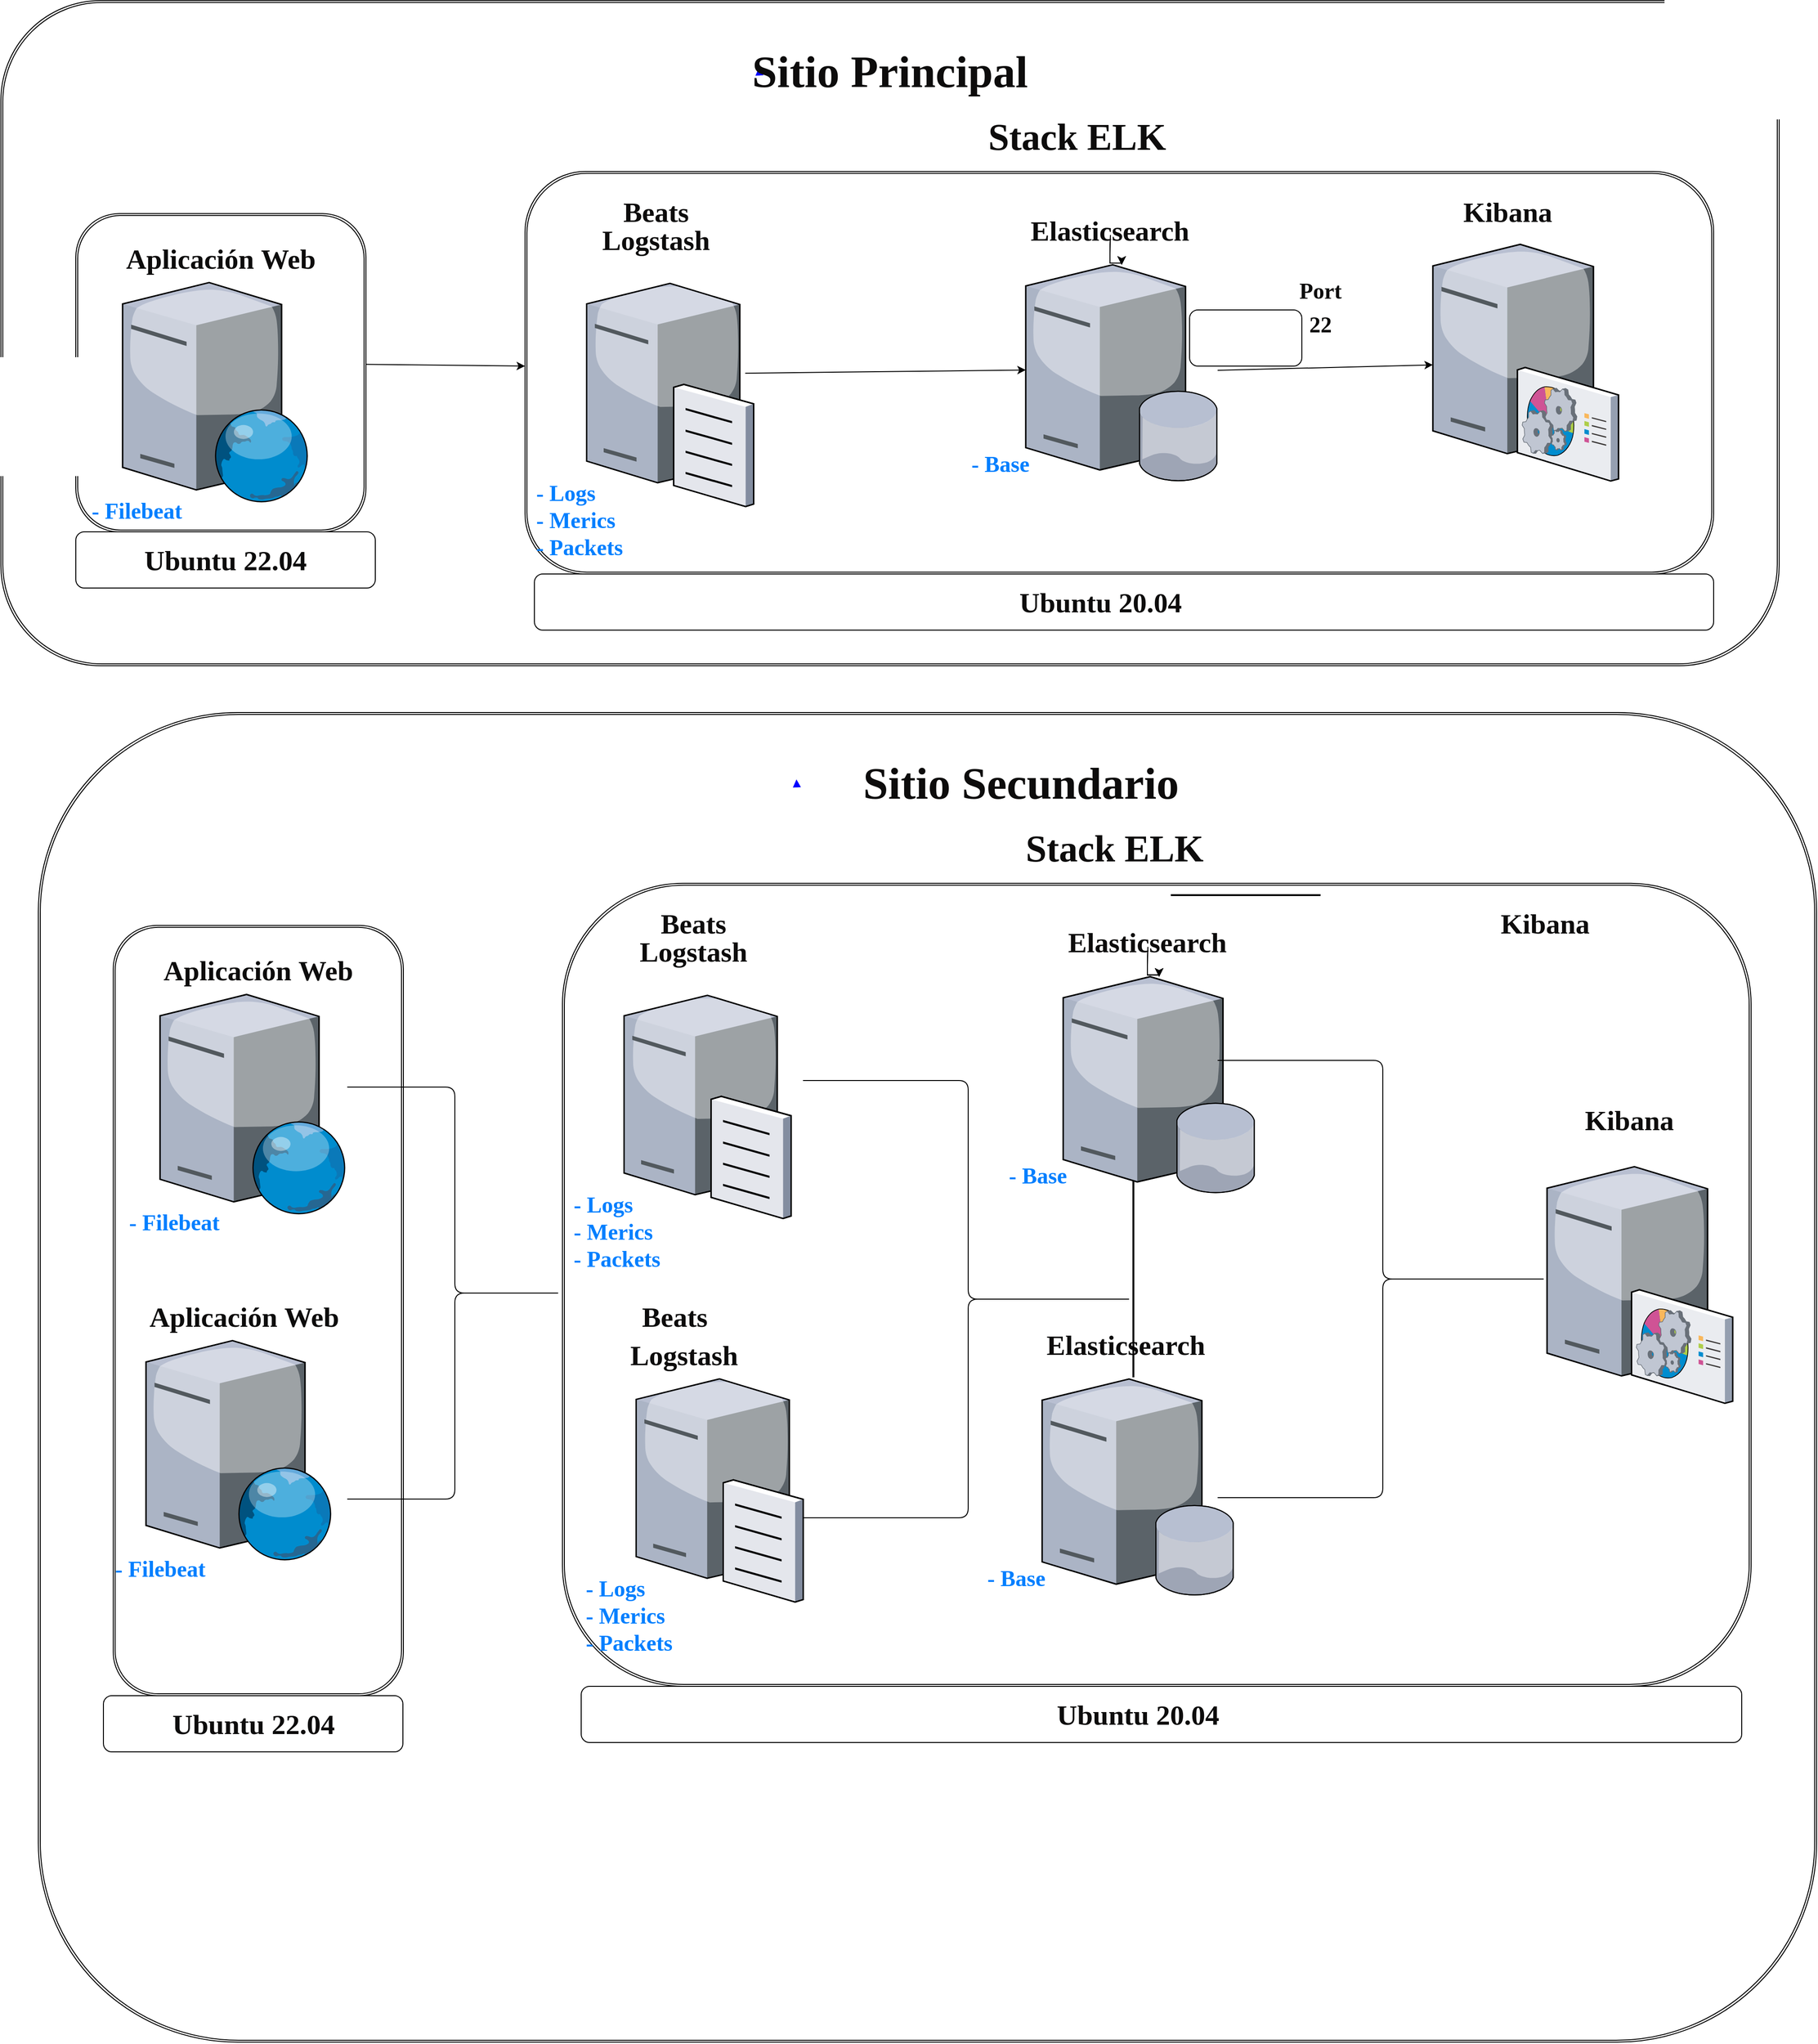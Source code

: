 <mxfile version="20.8.5" type="github">
  <diagram name="Page-1" id="822b0af5-4adb-64df-f703-e8dfc1f81529">
    <mxGraphModel dx="5197" dy="2183" grid="1" gridSize="10" guides="1" tooltips="1" connect="1" arrows="1" fold="1" page="1" pageScale="1" pageWidth="1100" pageHeight="850" background="none" math="0" shadow="0">
      <root>
        <mxCell id="0" />
        <mxCell id="1" parent="0" />
        <mxCell id="I3DkCNayP3qVsuITPL4q-41" value="" style="shape=ext;double=1;rounded=1;whiteSpace=wrap;html=1;fontSize=30;fontColor=#0d0c0c;" parent="1" vertex="1">
          <mxGeometry x="-200" y="309.66" width="1900" height="710.34" as="geometry" />
        </mxCell>
        <mxCell id="I3DkCNayP3qVsuITPL4q-17" value="" style="shape=ext;double=1;rounded=1;whiteSpace=wrap;html=1;fontSize=30;fontColor=#0d0c0c;" parent="1" vertex="1">
          <mxGeometry x="830" y="510" width="310" height="340" as="geometry" />
        </mxCell>
        <mxCell id="I3DkCNayP3qVsuITPL4q-9" value="" style="shape=ext;double=1;rounded=1;whiteSpace=wrap;html=1;fontSize=30;fontColor=#0d0c0c;" parent="1" vertex="1">
          <mxGeometry x="360" y="492.08" width="1270" height="430" as="geometry" />
        </mxCell>
        <mxCell id="7d933b09d9755ecc-23" style="rounded=0;html=1;labelBackgroundColor=none;startArrow=none;startFill=0;endArrow=block;endFill=1;strokeColor=#0000FF;strokeWidth=1;fontFamily=Verdana;fontSize=12" parent="1" edge="1">
          <mxGeometry relative="1" as="geometry">
            <mxPoint x="610.459" y="389.539" as="sourcePoint" />
            <mxPoint x="610" y="381" as="targetPoint" />
          </mxGeometry>
        </mxCell>
        <mxCell id="I3DkCNayP3qVsuITPL4q-10" value="" style="verticalLabelPosition=bottom;aspect=fixed;html=1;verticalAlign=top;strokeColor=none;shape=mxgraph.citrix.file_server;rounded=0;shadow=0;comic=0;fontFamily=Verdana;" parent="1" vertex="1">
          <mxGeometry x="425.82" y="606" width="178.35" height="243.66" as="geometry" />
        </mxCell>
        <mxCell id="I3DkCNayP3qVsuITPL4q-22" value="" style="edgeStyle=orthogonalEdgeStyle;rounded=0;orthogonalLoop=1;jettySize=auto;html=1;fontSize=24;fontColor=#007FFF;endArrow=none;" parent="1" target="I3DkCNayP3qVsuITPL4q-21" edge="1">
          <mxGeometry relative="1" as="geometry">
            <mxPoint x="985" y="580" as="sourcePoint" />
            <mxPoint x="985" y="510" as="targetPoint" />
          </mxGeometry>
        </mxCell>
        <mxCell id="I3DkCNayP3qVsuITPL4q-85" value="" style="edgeStyle=orthogonalEdgeStyle;rounded=0;orthogonalLoop=1;jettySize=auto;html=1;fontSize=48;fontColor=#007FFF;" parent="1" source="I3DkCNayP3qVsuITPL4q-21" target="I3DkCNayP3qVsuITPL4q-29" edge="1">
          <mxGeometry relative="1" as="geometry" />
        </mxCell>
        <mxCell id="I3DkCNayP3qVsuITPL4q-86" value="" style="edgeStyle=orthogonalEdgeStyle;rounded=0;orthogonalLoop=1;jettySize=auto;html=1;fontSize=48;fontColor=#007FFF;" parent="1" source="I3DkCNayP3qVsuITPL4q-21" target="I3DkCNayP3qVsuITPL4q-29" edge="1">
          <mxGeometry relative="1" as="geometry" />
        </mxCell>
        <mxCell id="I3DkCNayP3qVsuITPL4q-87" value="" style="edgeStyle=orthogonalEdgeStyle;rounded=0;orthogonalLoop=1;jettySize=auto;html=1;fontSize=48;fontColor=#007FFF;" parent="1" source="I3DkCNayP3qVsuITPL4q-21" target="I3DkCNayP3qVsuITPL4q-29" edge="1">
          <mxGeometry relative="1" as="geometry" />
        </mxCell>
        <mxCell id="a6yZp-BWBQQfalIG9g2c-7" value="" style="edgeStyle=orthogonalEdgeStyle;rounded=0;orthogonalLoop=1;jettySize=auto;html=1;" edge="1" parent="1" source="I3DkCNayP3qVsuITPL4q-21" target="I3DkCNayP3qVsuITPL4q-29">
          <mxGeometry relative="1" as="geometry" />
        </mxCell>
        <mxCell id="I3DkCNayP3qVsuITPL4q-21" value="&lt;b style=&quot;border-color: var(--border-color); color: rgb(13, 12, 12); font-family: Verdana; font-size: 30px;&quot;&gt;Elasticsearch&lt;/b&gt;" style="text;strokeColor=none;align=center;fillColor=none;html=1;verticalAlign=middle;whiteSpace=wrap;rounded=0;fontSize=24;fontColor=#007FFF;" parent="1" vertex="1">
          <mxGeometry x="955" y="540" width="60" height="30" as="geometry" />
        </mxCell>
        <mxCell id="I3DkCNayP3qVsuITPL4q-23" value="&lt;font face=&quot;Verdana&quot; color=&quot;#0d0c0c&quot;&gt;&lt;span style=&quot;font-size: 30px;&quot;&gt;&lt;b&gt;Logstash&lt;/b&gt;&lt;/span&gt;&lt;/font&gt;" style="text;strokeColor=none;align=center;fillColor=none;html=1;verticalAlign=middle;whiteSpace=wrap;rounded=0;fontSize=24;fontColor=#007FFF;" parent="1" vertex="1">
          <mxGeometry x="470" y="550" width="60" height="30" as="geometry" />
        </mxCell>
        <mxCell id="I3DkCNayP3qVsuITPL4q-24" value="&lt;font face=&quot;Verdana&quot; color=&quot;#0d0c0c&quot;&gt;&lt;span style=&quot;font-size: 30px;&quot;&gt;&lt;b&gt;Beats&lt;/b&gt;&lt;/span&gt;&lt;/font&gt;" style="text;strokeColor=none;align=center;fillColor=none;html=1;verticalAlign=middle;whiteSpace=wrap;rounded=0;fontSize=24;fontColor=#007FFF;" parent="1" vertex="1">
          <mxGeometry x="470" y="520" width="60" height="30" as="geometry" />
        </mxCell>
        <mxCell id="I3DkCNayP3qVsuITPL4q-27" value="&lt;b style=&quot;border-color: var(--border-color); color: rgb(0, 0, 0); font-family: Verdana;&quot;&gt;&lt;font style=&quot;border-color: var(--border-color);&quot; color=&quot;#007fff&quot;&gt;- Logs&lt;br style=&quot;border-color: var(--border-color);&quot;&gt;- Merics&lt;br style=&quot;border-color: var(--border-color);&quot;&gt;&lt;div style=&quot;border-color: var(--border-color);&quot;&gt;&lt;b style=&quot;border-color: var(--border-color); background-color: initial;&quot;&gt;- Packets&lt;/b&gt;&lt;/div&gt;&lt;/font&gt;&lt;/b&gt;" style="text;strokeColor=none;align=left;fillColor=none;html=1;verticalAlign=middle;whiteSpace=wrap;rounded=0;fontSize=24;fontColor=#007FFF;" parent="1" vertex="1">
          <mxGeometry x="370" y="849.66" width="180" height="30" as="geometry" />
        </mxCell>
        <mxCell id="I3DkCNayP3qVsuITPL4q-28" value="&lt;b style=&quot;border-color: var(--border-color); color: rgb(0, 0, 0); font-family: Verdana;&quot;&gt;&lt;font style=&quot;border-color: var(--border-color);&quot; color=&quot;#007fff&quot;&gt;- Base&lt;br&gt;&lt;/font&gt;&lt;/b&gt;" style="text;strokeColor=none;align=left;fillColor=none;html=1;verticalAlign=middle;whiteSpace=wrap;rounded=0;fontSize=24;fontColor=#007FFF;" parent="1" vertex="1">
          <mxGeometry x="835" y="790" width="180" height="30" as="geometry" />
        </mxCell>
        <mxCell id="I3DkCNayP3qVsuITPL4q-29" value="" style="verticalLabelPosition=bottom;sketch=0;aspect=fixed;html=1;verticalAlign=top;strokeColor=none;align=center;outlineConnect=0;shape=mxgraph.citrix.database_server;fontSize=24;fontColor=#007FFF;" parent="1" vertex="1">
          <mxGeometry x="895" y="591.76" width="205.01" height="230.64" as="geometry" />
        </mxCell>
        <mxCell id="I3DkCNayP3qVsuITPL4q-31" value="" style="verticalLabelPosition=bottom;sketch=0;aspect=fixed;html=1;verticalAlign=top;strokeColor=none;align=center;outlineConnect=0;shape=mxgraph.citrix.command_center;fontSize=24;fontColor=#007FFF;" parent="1" vertex="1">
          <mxGeometry x="1330" y="570" width="198.5" height="252.4" as="geometry" />
        </mxCell>
        <mxCell id="I3DkCNayP3qVsuITPL4q-32" value="&lt;font face=&quot;Verdana&quot; color=&quot;#0d0c0c&quot;&gt;&lt;span style=&quot;font-size: 30px;&quot;&gt;&lt;b&gt;Kibana&lt;/b&gt;&lt;/span&gt;&lt;/font&gt;" style="text;strokeColor=none;align=center;fillColor=none;html=1;verticalAlign=middle;whiteSpace=wrap;rounded=0;fontSize=24;fontColor=#007FFF;" parent="1" vertex="1">
          <mxGeometry x="1380" y="520" width="60" height="30" as="geometry" />
        </mxCell>
        <mxCell id="I3DkCNayP3qVsuITPL4q-36" value="" style="shape=ext;double=1;rounded=1;whiteSpace=wrap;html=1;fontSize=30;fontColor=#0d0c0c;" parent="1" vertex="1">
          <mxGeometry x="-120" y="537.08" width="310" height="340" as="geometry" />
        </mxCell>
        <mxCell id="I3DkCNayP3qVsuITPL4q-37" value="" style="verticalLabelPosition=bottom;sketch=0;aspect=fixed;html=1;verticalAlign=top;strokeColor=none;align=center;outlineConnect=0;shape=mxgraph.citrix.web_server;fontSize=24;fontColor=#007FFF;" parent="1" vertex="1">
          <mxGeometry x="-70" y="610.77" width="199" height="234.12" as="geometry" />
        </mxCell>
        <mxCell id="I3DkCNayP3qVsuITPL4q-40" value="&lt;font face=&quot;Verdana&quot; color=&quot;#0d0c0c&quot;&gt;&lt;span style=&quot;font-size: 30px;&quot;&gt;&lt;b&gt;Aplicación&lt;/b&gt;&lt;/span&gt;&lt;b style=&quot;font-size: 30px;&quot;&gt;&amp;nbsp;Web&lt;/b&gt;&lt;/font&gt;" style="text;strokeColor=none;align=center;fillColor=none;html=1;verticalAlign=middle;whiteSpace=wrap;rounded=0;fontSize=24;fontColor=#007FFF;" parent="1" vertex="1">
          <mxGeometry x="5" y="570" width="60" height="30" as="geometry" />
        </mxCell>
        <mxCell id="I3DkCNayP3qVsuITPL4q-42" value="&lt;font size=&quot;1&quot; face=&quot;Verdana&quot; color=&quot;#0d0c0c&quot;&gt;&lt;b style=&quot;font-size: 48px;&quot;&gt;Sitio Principal&lt;/b&gt;&lt;/font&gt;" style="text;strokeColor=none;align=center;fillColor=none;html=1;verticalAlign=middle;whiteSpace=wrap;rounded=0;fontSize=24;fontColor=#007FFF;" parent="1" vertex="1">
          <mxGeometry x="540" y="370" width="420" height="30" as="geometry" />
        </mxCell>
        <mxCell id="I3DkCNayP3qVsuITPL4q-83" value="&lt;font size=&quot;1&quot; face=&quot;Verdana&quot; color=&quot;#0d0c0c&quot;&gt;&lt;b style=&quot;font-size: 40px;&quot;&gt;Stack ELK&lt;br&gt;&lt;/b&gt;&lt;/font&gt;" style="text;strokeColor=none;align=center;fillColor=none;html=1;verticalAlign=middle;whiteSpace=wrap;rounded=0;fontSize=24;fontColor=#007FFF;" parent="1" vertex="1">
          <mxGeometry x="740" y="440" width="420" height="30" as="geometry" />
        </mxCell>
        <mxCell id="I3DkCNayP3qVsuITPL4q-88" value="&lt;font face=&quot;Verdana&quot; color=&quot;#0d0c0c&quot;&gt;&lt;span style=&quot;font-size: 30px;&quot;&gt;&lt;b style=&quot;font-size: 24px;&quot;&gt;Port 22&lt;/b&gt;&lt;/span&gt;&lt;/font&gt;" style="text;strokeColor=none;align=center;fillColor=none;html=1;verticalAlign=middle;whiteSpace=wrap;rounded=0;fontSize=24;fontColor=#007FFF;" parent="1" vertex="1">
          <mxGeometry x="1180" y="620" width="60" height="30" as="geometry" />
        </mxCell>
        <mxCell id="a6yZp-BWBQQfalIG9g2c-3" value="" style="endArrow=classic;html=1;rounded=0;" edge="1" parent="1" source="I3DkCNayP3qVsuITPL4q-29" target="I3DkCNayP3qVsuITPL4q-31">
          <mxGeometry width="50" height="50" relative="1" as="geometry">
            <mxPoint x="1120" y="700" as="sourcePoint" />
            <mxPoint x="1120" y="630" as="targetPoint" />
          </mxGeometry>
        </mxCell>
        <mxCell id="a6yZp-BWBQQfalIG9g2c-5" value="" style="endArrow=classic;html=1;rounded=0;exitX=0.95;exitY=0.417;exitDx=0;exitDy=0;exitPerimeter=0;" edge="1" parent="1" source="I3DkCNayP3qVsuITPL4q-10">
          <mxGeometry width="50" height="50" relative="1" as="geometry">
            <mxPoint x="665.01" y="709.977" as="sourcePoint" />
            <mxPoint x="895" y="704.181" as="targetPoint" />
          </mxGeometry>
        </mxCell>
        <mxCell id="a6yZp-BWBQQfalIG9g2c-6" value="" style="endArrow=classic;html=1;rounded=0;" edge="1" parent="1" target="I3DkCNayP3qVsuITPL4q-9">
          <mxGeometry width="50" height="50" relative="1" as="geometry">
            <mxPoint x="190.0" y="698.1" as="sourcePoint" />
            <mxPoint x="480.83" y="680.001" as="targetPoint" />
          </mxGeometry>
        </mxCell>
        <mxCell id="a6yZp-BWBQQfalIG9g2c-9" value="&lt;b style=&quot;border-color: var(--border-color); color: rgb(0, 0, 0); font-family: Verdana;&quot;&gt;&lt;font style=&quot;border-color: var(--border-color);&quot; color=&quot;#007fff&quot;&gt;- Filebeat&lt;br&gt;&lt;/font&gt;&lt;/b&gt;" style="text;strokeColor=none;align=left;fillColor=none;html=1;verticalAlign=middle;whiteSpace=wrap;rounded=0;fontSize=24;fontColor=#007FFF;" vertex="1" parent="1">
          <mxGeometry x="-105" y="840" width="180" height="30" as="geometry" />
        </mxCell>
        <mxCell id="a6yZp-BWBQQfalIG9g2c-10" value="" style="shape=ext;double=1;rounded=1;whiteSpace=wrap;html=1;fontSize=30;fontColor=#0d0c0c;" vertex="1" parent="1">
          <mxGeometry x="-160" y="1070" width="1900" height="1420" as="geometry" />
        </mxCell>
        <mxCell id="a6yZp-BWBQQfalIG9g2c-11" value="" style="shape=ext;double=1;rounded=1;whiteSpace=wrap;html=1;fontSize=30;fontColor=#0d0c0c;" vertex="1" parent="1">
          <mxGeometry x="870" y="1270.34" width="310" height="340" as="geometry" />
        </mxCell>
        <mxCell id="a6yZp-BWBQQfalIG9g2c-12" value="" style="shape=ext;double=1;rounded=1;whiteSpace=wrap;html=1;fontSize=30;fontColor=#0d0c0c;" vertex="1" parent="1">
          <mxGeometry x="400" y="1252.42" width="1270" height="857.58" as="geometry" />
        </mxCell>
        <mxCell id="a6yZp-BWBQQfalIG9g2c-13" style="rounded=0;html=1;labelBackgroundColor=none;startArrow=none;startFill=0;endArrow=block;endFill=1;strokeColor=#0000FF;strokeWidth=1;fontFamily=Verdana;fontSize=12" edge="1" parent="1">
          <mxGeometry relative="1" as="geometry">
            <mxPoint x="650.459" y="1149.879" as="sourcePoint" />
            <mxPoint x="650" y="1141.34" as="targetPoint" />
          </mxGeometry>
        </mxCell>
        <mxCell id="a6yZp-BWBQQfalIG9g2c-14" value="" style="verticalLabelPosition=bottom;aspect=fixed;html=1;verticalAlign=top;strokeColor=none;shape=mxgraph.citrix.file_server;rounded=0;shadow=0;comic=0;fontFamily=Verdana;" vertex="1" parent="1">
          <mxGeometry x="465.82" y="1366.34" width="178.35" height="243.66" as="geometry" />
        </mxCell>
        <mxCell id="a6yZp-BWBQQfalIG9g2c-15" value="" style="edgeStyle=orthogonalEdgeStyle;rounded=0;orthogonalLoop=1;jettySize=auto;html=1;fontSize=24;fontColor=#007FFF;endArrow=none;" edge="1" parent="1" target="a6yZp-BWBQQfalIG9g2c-20">
          <mxGeometry relative="1" as="geometry">
            <mxPoint x="1025" y="1340.34" as="sourcePoint" />
            <mxPoint x="1025" y="1270.34" as="targetPoint" />
          </mxGeometry>
        </mxCell>
        <mxCell id="a6yZp-BWBQQfalIG9g2c-16" value="" style="edgeStyle=orthogonalEdgeStyle;rounded=0;orthogonalLoop=1;jettySize=auto;html=1;fontSize=48;fontColor=#007FFF;" edge="1" parent="1" source="a6yZp-BWBQQfalIG9g2c-20" target="a6yZp-BWBQQfalIG9g2c-25">
          <mxGeometry relative="1" as="geometry" />
        </mxCell>
        <mxCell id="a6yZp-BWBQQfalIG9g2c-17" value="" style="edgeStyle=orthogonalEdgeStyle;rounded=0;orthogonalLoop=1;jettySize=auto;html=1;fontSize=48;fontColor=#007FFF;" edge="1" parent="1" source="a6yZp-BWBQQfalIG9g2c-20" target="a6yZp-BWBQQfalIG9g2c-25">
          <mxGeometry relative="1" as="geometry" />
        </mxCell>
        <mxCell id="a6yZp-BWBQQfalIG9g2c-18" value="" style="edgeStyle=orthogonalEdgeStyle;rounded=0;orthogonalLoop=1;jettySize=auto;html=1;fontSize=48;fontColor=#007FFF;" edge="1" parent="1" source="a6yZp-BWBQQfalIG9g2c-20" target="a6yZp-BWBQQfalIG9g2c-25">
          <mxGeometry relative="1" as="geometry" />
        </mxCell>
        <mxCell id="a6yZp-BWBQQfalIG9g2c-19" value="" style="edgeStyle=orthogonalEdgeStyle;rounded=0;orthogonalLoop=1;jettySize=auto;html=1;" edge="1" parent="1" source="a6yZp-BWBQQfalIG9g2c-20" target="a6yZp-BWBQQfalIG9g2c-25">
          <mxGeometry relative="1" as="geometry" />
        </mxCell>
        <mxCell id="a6yZp-BWBQQfalIG9g2c-20" value="&lt;b style=&quot;border-color: var(--border-color); color: rgb(13, 12, 12); font-family: Verdana; font-size: 30px;&quot;&gt;Elasticsearch&lt;/b&gt;" style="text;strokeColor=none;align=center;fillColor=none;html=1;verticalAlign=middle;whiteSpace=wrap;rounded=0;fontSize=24;fontColor=#007FFF;" vertex="1" parent="1">
          <mxGeometry x="995" y="1300.34" width="60" height="30" as="geometry" />
        </mxCell>
        <mxCell id="a6yZp-BWBQQfalIG9g2c-21" value="&lt;font face=&quot;Verdana&quot; color=&quot;#0d0c0c&quot;&gt;&lt;span style=&quot;font-size: 30px;&quot;&gt;&lt;b&gt;Logstash&lt;/b&gt;&lt;/span&gt;&lt;/font&gt;" style="text;strokeColor=none;align=center;fillColor=none;html=1;verticalAlign=middle;whiteSpace=wrap;rounded=0;fontSize=24;fontColor=#007FFF;" vertex="1" parent="1">
          <mxGeometry x="510" y="1310.34" width="60" height="30" as="geometry" />
        </mxCell>
        <mxCell id="a6yZp-BWBQQfalIG9g2c-22" value="&lt;font face=&quot;Verdana&quot; color=&quot;#0d0c0c&quot;&gt;&lt;span style=&quot;font-size: 30px;&quot;&gt;&lt;b&gt;Beats&lt;/b&gt;&lt;/span&gt;&lt;/font&gt;" style="text;strokeColor=none;align=center;fillColor=none;html=1;verticalAlign=middle;whiteSpace=wrap;rounded=0;fontSize=24;fontColor=#007FFF;" vertex="1" parent="1">
          <mxGeometry x="510" y="1280.34" width="60" height="30" as="geometry" />
        </mxCell>
        <mxCell id="a6yZp-BWBQQfalIG9g2c-23" value="&lt;b style=&quot;border-color: var(--border-color); color: rgb(0, 0, 0); font-family: Verdana;&quot;&gt;&lt;font style=&quot;border-color: var(--border-color);&quot; color=&quot;#007fff&quot;&gt;- Logs&lt;br style=&quot;border-color: var(--border-color);&quot;&gt;- Merics&lt;br style=&quot;border-color: var(--border-color);&quot;&gt;&lt;div style=&quot;border-color: var(--border-color);&quot;&gt;&lt;b style=&quot;border-color: var(--border-color); background-color: initial;&quot;&gt;- Packets&lt;/b&gt;&lt;/div&gt;&lt;/font&gt;&lt;/b&gt;" style="text;strokeColor=none;align=left;fillColor=none;html=1;verticalAlign=middle;whiteSpace=wrap;rounded=0;fontSize=24;fontColor=#007FFF;" vertex="1" parent="1">
          <mxGeometry x="410" y="1610" width="180" height="30" as="geometry" />
        </mxCell>
        <mxCell id="a6yZp-BWBQQfalIG9g2c-24" value="&lt;b style=&quot;border-color: var(--border-color); color: rgb(0, 0, 0); font-family: Verdana;&quot;&gt;&lt;font style=&quot;border-color: var(--border-color);&quot; color=&quot;#007fff&quot;&gt;- Base&lt;br&gt;&lt;/font&gt;&lt;/b&gt;" style="text;strokeColor=none;align=left;fillColor=none;html=1;verticalAlign=middle;whiteSpace=wrap;rounded=0;fontSize=24;fontColor=#007FFF;" vertex="1" parent="1">
          <mxGeometry x="875" y="1550.34" width="180" height="30" as="geometry" />
        </mxCell>
        <mxCell id="a6yZp-BWBQQfalIG9g2c-25" value="" style="verticalLabelPosition=bottom;sketch=0;aspect=fixed;html=1;verticalAlign=top;strokeColor=none;align=center;outlineConnect=0;shape=mxgraph.citrix.database_server;fontSize=24;fontColor=#007FFF;" vertex="1" parent="1">
          <mxGeometry x="935" y="1352.1" width="205.01" height="230.64" as="geometry" />
        </mxCell>
        <mxCell id="a6yZp-BWBQQfalIG9g2c-27" value="&lt;font face=&quot;Verdana&quot; color=&quot;#0d0c0c&quot;&gt;&lt;span style=&quot;font-size: 30px;&quot;&gt;&lt;b&gt;Kibana&lt;/b&gt;&lt;/span&gt;&lt;/font&gt;" style="text;strokeColor=none;align=center;fillColor=none;html=1;verticalAlign=middle;whiteSpace=wrap;rounded=0;fontSize=24;fontColor=#007FFF;" vertex="1" parent="1">
          <mxGeometry x="1420" y="1280.34" width="60" height="30" as="geometry" />
        </mxCell>
        <mxCell id="a6yZp-BWBQQfalIG9g2c-28" value="" style="shape=ext;double=1;rounded=1;whiteSpace=wrap;html=1;fontSize=30;fontColor=#0d0c0c;" vertex="1" parent="1">
          <mxGeometry x="-80" y="1297.42" width="310" height="822.58" as="geometry" />
        </mxCell>
        <mxCell id="a6yZp-BWBQQfalIG9g2c-29" value="" style="verticalLabelPosition=bottom;sketch=0;aspect=fixed;html=1;verticalAlign=top;strokeColor=none;align=center;outlineConnect=0;shape=mxgraph.citrix.web_server;fontSize=24;fontColor=#007FFF;" vertex="1" parent="1">
          <mxGeometry x="-30" y="1371.11" width="199" height="234.12" as="geometry" />
        </mxCell>
        <mxCell id="a6yZp-BWBQQfalIG9g2c-30" value="&lt;font face=&quot;Verdana&quot; color=&quot;#0d0c0c&quot;&gt;&lt;span style=&quot;font-size: 30px;&quot;&gt;&lt;b&gt;Aplicación&lt;/b&gt;&lt;/span&gt;&lt;b style=&quot;font-size: 30px;&quot;&gt;&amp;nbsp;Web&lt;/b&gt;&lt;/font&gt;" style="text;strokeColor=none;align=center;fillColor=none;html=1;verticalAlign=middle;whiteSpace=wrap;rounded=0;fontSize=24;fontColor=#007FFF;" vertex="1" parent="1">
          <mxGeometry x="45" y="1330.34" width="60" height="30" as="geometry" />
        </mxCell>
        <mxCell id="a6yZp-BWBQQfalIG9g2c-31" value="&lt;font size=&quot;1&quot; face=&quot;Verdana&quot; color=&quot;#0d0c0c&quot;&gt;&lt;b style=&quot;font-size: 48px;&quot;&gt;Sitio Secundario&lt;/b&gt;&lt;/font&gt;" style="text;strokeColor=none;align=center;fillColor=none;html=1;verticalAlign=middle;whiteSpace=wrap;rounded=0;fontSize=24;fontColor=#007FFF;" vertex="1" parent="1">
          <mxGeometry x="580" y="1130.34" width="620" height="30" as="geometry" />
        </mxCell>
        <mxCell id="a6yZp-BWBQQfalIG9g2c-32" value="&lt;font size=&quot;1&quot; face=&quot;Verdana&quot; color=&quot;#0d0c0c&quot;&gt;&lt;b style=&quot;font-size: 40px;&quot;&gt;Stack ELK&lt;br&gt;&lt;/b&gt;&lt;/font&gt;" style="text;strokeColor=none;align=center;fillColor=none;html=1;verticalAlign=middle;whiteSpace=wrap;rounded=0;fontSize=24;fontColor=#007FFF;" vertex="1" parent="1">
          <mxGeometry x="780" y="1200.34" width="420" height="30" as="geometry" />
        </mxCell>
        <mxCell id="a6yZp-BWBQQfalIG9g2c-37" value="&lt;b style=&quot;border-color: var(--border-color); color: rgb(0, 0, 0); font-family: Verdana;&quot;&gt;&lt;font style=&quot;border-color: var(--border-color);&quot; color=&quot;#007fff&quot;&gt;- Filebeat&lt;br&gt;&lt;/font&gt;&lt;/b&gt;" style="text;strokeColor=none;align=left;fillColor=none;html=1;verticalAlign=middle;whiteSpace=wrap;rounded=0;fontSize=24;fontColor=#007FFF;" vertex="1" parent="1">
          <mxGeometry x="-65" y="1600.34" width="180" height="30" as="geometry" />
        </mxCell>
        <mxCell id="a6yZp-BWBQQfalIG9g2c-38" value="" style="verticalLabelPosition=bottom;sketch=0;aspect=fixed;html=1;verticalAlign=top;strokeColor=none;align=center;outlineConnect=0;shape=mxgraph.citrix.web_server;fontSize=24;fontColor=#007FFF;" vertex="1" parent="1">
          <mxGeometry x="-45" y="1740.77" width="199" height="234.12" as="geometry" />
        </mxCell>
        <mxCell id="a6yZp-BWBQQfalIG9g2c-39" value="&lt;font face=&quot;Verdana&quot; color=&quot;#0d0c0c&quot;&gt;&lt;span style=&quot;font-size: 30px;&quot;&gt;&lt;b&gt;Aplicación&lt;/b&gt;&lt;/span&gt;&lt;b style=&quot;font-size: 30px;&quot;&gt;&amp;nbsp;Web&lt;/b&gt;&lt;/font&gt;" style="text;strokeColor=none;align=center;fillColor=none;html=1;verticalAlign=middle;whiteSpace=wrap;rounded=0;fontSize=24;fontColor=#007FFF;" vertex="1" parent="1">
          <mxGeometry x="30" y="1700.0" width="60" height="30" as="geometry" />
        </mxCell>
        <mxCell id="a6yZp-BWBQQfalIG9g2c-40" value="&lt;b style=&quot;border-color: var(--border-color); color: rgb(0, 0, 0); font-family: Verdana;&quot;&gt;&lt;font style=&quot;border-color: var(--border-color);&quot; color=&quot;#007fff&quot;&gt;- Filebeat&lt;br&gt;&lt;/font&gt;&lt;/b&gt;" style="text;strokeColor=none;align=left;fillColor=none;html=1;verticalAlign=middle;whiteSpace=wrap;rounded=0;fontSize=24;fontColor=#007FFF;" vertex="1" parent="1">
          <mxGeometry x="-80" y="1970.0" width="180" height="30" as="geometry" />
        </mxCell>
        <mxCell id="a6yZp-BWBQQfalIG9g2c-44" value="" style="verticalLabelPosition=bottom;aspect=fixed;html=1;verticalAlign=top;strokeColor=none;shape=mxgraph.citrix.file_server;rounded=0;shadow=0;comic=0;fontFamily=Verdana;" vertex="1" parent="1">
          <mxGeometry x="478.73" y="1776.0" width="178.35" height="243.66" as="geometry" />
        </mxCell>
        <mxCell id="a6yZp-BWBQQfalIG9g2c-45" value="&lt;font face=&quot;Verdana&quot; color=&quot;#0d0c0c&quot;&gt;&lt;span style=&quot;font-size: 30px;&quot;&gt;&lt;b&gt;Beats&lt;/b&gt;&lt;/span&gt;&lt;/font&gt;" style="text;strokeColor=none;align=center;fillColor=none;html=1;verticalAlign=middle;whiteSpace=wrap;rounded=0;fontSize=24;fontColor=#007FFF;" vertex="1" parent="1">
          <mxGeometry x="490" y="1700.0" width="60" height="30" as="geometry" />
        </mxCell>
        <mxCell id="a6yZp-BWBQQfalIG9g2c-46" value="&lt;b style=&quot;border-color: var(--border-color); color: rgb(0, 0, 0); font-family: Verdana;&quot;&gt;&lt;font style=&quot;border-color: var(--border-color);&quot; color=&quot;#007fff&quot;&gt;- Logs&lt;br style=&quot;border-color: var(--border-color);&quot;&gt;- Merics&lt;br style=&quot;border-color: var(--border-color);&quot;&gt;&lt;div style=&quot;border-color: var(--border-color);&quot;&gt;&lt;b style=&quot;border-color: var(--border-color); background-color: initial;&quot;&gt;- Packets&lt;/b&gt;&lt;/div&gt;&lt;/font&gt;&lt;/b&gt;" style="text;strokeColor=none;align=left;fillColor=none;html=1;verticalAlign=middle;whiteSpace=wrap;rounded=0;fontSize=24;fontColor=#007FFF;" vertex="1" parent="1">
          <mxGeometry x="422.91" y="2019.66" width="180" height="30" as="geometry" />
        </mxCell>
        <mxCell id="a6yZp-BWBQQfalIG9g2c-47" value="&lt;font face=&quot;Verdana&quot; color=&quot;#0d0c0c&quot;&gt;&lt;span style=&quot;font-size: 30px;&quot;&gt;&lt;b&gt;Logstash&lt;/b&gt;&lt;/span&gt;&lt;/font&gt;" style="text;strokeColor=none;align=center;fillColor=none;html=1;verticalAlign=middle;whiteSpace=wrap;rounded=0;fontSize=24;fontColor=#007FFF;" vertex="1" parent="1">
          <mxGeometry x="500" y="1740.77" width="60" height="30" as="geometry" />
        </mxCell>
        <mxCell id="a6yZp-BWBQQfalIG9g2c-48" value="&lt;b style=&quot;border-color: var(--border-color); color: rgb(13, 12, 12); font-family: Verdana; font-size: 30px;&quot;&gt;Elasticsearch&lt;/b&gt;" style="text;strokeColor=none;align=center;fillColor=none;html=1;verticalAlign=middle;whiteSpace=wrap;rounded=0;fontSize=24;fontColor=#007FFF;" vertex="1" parent="1">
          <mxGeometry x="972.49" y="1730.0" width="60" height="30" as="geometry" />
        </mxCell>
        <mxCell id="a6yZp-BWBQQfalIG9g2c-49" value="&lt;b style=&quot;border-color: var(--border-color); color: rgb(0, 0, 0); font-family: Verdana;&quot;&gt;&lt;font style=&quot;border-color: var(--border-color);&quot; color=&quot;#007fff&quot;&gt;- Base&lt;br&gt;&lt;/font&gt;&lt;/b&gt;" style="text;strokeColor=none;align=left;fillColor=none;html=1;verticalAlign=middle;whiteSpace=wrap;rounded=0;fontSize=24;fontColor=#007FFF;" vertex="1" parent="1">
          <mxGeometry x="852.49" y="1980.0" width="180" height="30" as="geometry" />
        </mxCell>
        <mxCell id="a6yZp-BWBQQfalIG9g2c-50" value="" style="verticalLabelPosition=bottom;sketch=0;aspect=fixed;html=1;verticalAlign=top;strokeColor=none;align=center;outlineConnect=0;shape=mxgraph.citrix.database_server;fontSize=24;fontColor=#007FFF;" vertex="1" parent="1">
          <mxGeometry x="912.49" y="1781.76" width="205.01" height="230.64" as="geometry" />
        </mxCell>
        <mxCell id="a6yZp-BWBQQfalIG9g2c-51" value="" style="verticalLabelPosition=bottom;sketch=0;aspect=fixed;html=1;verticalAlign=top;strokeColor=none;align=center;outlineConnect=0;shape=mxgraph.citrix.command_center;fontSize=24;fontColor=#007FFF;" vertex="1" parent="1">
          <mxGeometry x="1452" y="1555.01" width="198.5" height="252.4" as="geometry" />
        </mxCell>
        <mxCell id="a6yZp-BWBQQfalIG9g2c-52" value="&lt;font face=&quot;Verdana&quot; color=&quot;#0d0c0c&quot;&gt;&lt;span style=&quot;font-size: 30px;&quot;&gt;&lt;b&gt;Kibana&lt;/b&gt;&lt;/span&gt;&lt;/font&gt;" style="text;strokeColor=none;align=center;fillColor=none;html=1;verticalAlign=middle;whiteSpace=wrap;rounded=0;fontSize=24;fontColor=#007FFF;" vertex="1" parent="1">
          <mxGeometry x="1510" y="1490.0" width="60" height="30" as="geometry" />
        </mxCell>
        <mxCell id="a6yZp-BWBQQfalIG9g2c-55" value="" style="shape=curlyBracket;whiteSpace=wrap;html=1;rounded=1;flipH=1;labelPosition=right;verticalLabelPosition=middle;align=left;verticalAlign=middle;" vertex="1" parent="1">
          <mxGeometry x="657" y="1463" width="353" height="467" as="geometry" />
        </mxCell>
        <mxCell id="a6yZp-BWBQQfalIG9g2c-56" value="" style="line;strokeWidth=2;html=1;" vertex="1" parent="1">
          <mxGeometry x="1050" y="1260" width="160" height="10" as="geometry" />
        </mxCell>
        <mxCell id="a6yZp-BWBQQfalIG9g2c-57" value="" style="line;strokeWidth=2;direction=south;html=1;" vertex="1" parent="1">
          <mxGeometry x="1005" y="1570" width="10" height="210" as="geometry" />
        </mxCell>
        <mxCell id="a6yZp-BWBQQfalIG9g2c-58" value="" style="shape=curlyBracket;whiteSpace=wrap;html=1;rounded=1;flipH=1;labelPosition=right;verticalLabelPosition=middle;align=left;verticalAlign=middle;" vertex="1" parent="1">
          <mxGeometry x="1100" y="1441.5" width="353" height="467" as="geometry" />
        </mxCell>
        <mxCell id="a6yZp-BWBQQfalIG9g2c-60" value="" style="shape=curlyBracket;whiteSpace=wrap;html=1;rounded=1;flipH=1;labelPosition=right;verticalLabelPosition=middle;align=left;verticalAlign=middle;" vertex="1" parent="1">
          <mxGeometry x="170" y="1470" width="230" height="440" as="geometry" />
        </mxCell>
        <mxCell id="a6yZp-BWBQQfalIG9g2c-61" value="" style="rounded=1;whiteSpace=wrap;html=1;" vertex="1" parent="1">
          <mxGeometry x="1070" y="640" width="120" height="60" as="geometry" />
        </mxCell>
        <mxCell id="a6yZp-BWBQQfalIG9g2c-62" value="" style="rounded=1;whiteSpace=wrap;html=1;" vertex="1" parent="1">
          <mxGeometry x="370" y="922" width="1260" height="60" as="geometry" />
        </mxCell>
        <mxCell id="a6yZp-BWBQQfalIG9g2c-63" value="&lt;font face=&quot;Verdana&quot; color=&quot;#0d0c0c&quot;&gt;&lt;span style=&quot;font-size: 30px;&quot;&gt;&lt;b&gt;Ubuntu 20.04&lt;/b&gt;&lt;/span&gt;&lt;/font&gt;" style="text;strokeColor=none;align=center;fillColor=none;html=1;verticalAlign=middle;whiteSpace=wrap;rounded=0;fontSize=24;fontColor=#007FFF;" vertex="1" parent="1">
          <mxGeometry x="770" y="937" width="410" height="30" as="geometry" />
        </mxCell>
        <mxCell id="a6yZp-BWBQQfalIG9g2c-64" value="" style="rounded=1;whiteSpace=wrap;html=1;" vertex="1" parent="1">
          <mxGeometry x="420" y="2110" width="1240" height="60" as="geometry" />
        </mxCell>
        <mxCell id="a6yZp-BWBQQfalIG9g2c-65" value="&lt;font face=&quot;Verdana&quot; color=&quot;#0d0c0c&quot;&gt;&lt;span style=&quot;font-size: 30px;&quot;&gt;&lt;b&gt;Ubuntu 20.04&lt;/b&gt;&lt;/span&gt;&lt;/font&gt;" style="text;strokeColor=none;align=center;fillColor=none;html=1;verticalAlign=middle;whiteSpace=wrap;rounded=0;fontSize=24;fontColor=#007FFF;" vertex="1" parent="1">
          <mxGeometry x="810" y="2125" width="410" height="30" as="geometry" />
        </mxCell>
        <mxCell id="a6yZp-BWBQQfalIG9g2c-67" value="" style="rounded=1;whiteSpace=wrap;html=1;" vertex="1" parent="1">
          <mxGeometry x="-120" y="877" width="320" height="60" as="geometry" />
        </mxCell>
        <mxCell id="a6yZp-BWBQQfalIG9g2c-68" value="&lt;font face=&quot;Verdana&quot; color=&quot;#0d0c0c&quot;&gt;&lt;span style=&quot;font-size: 30px;&quot;&gt;&lt;b&gt;Ubuntu 22.04&lt;/b&gt;&lt;/span&gt;&lt;/font&gt;" style="text;strokeColor=none;align=center;fillColor=none;html=1;verticalAlign=middle;whiteSpace=wrap;rounded=0;fontSize=24;fontColor=#007FFF;" vertex="1" parent="1">
          <mxGeometry x="-165" y="892" width="410" height="30" as="geometry" />
        </mxCell>
        <mxCell id="a6yZp-BWBQQfalIG9g2c-69" value="" style="rounded=1;whiteSpace=wrap;html=1;" vertex="1" parent="1">
          <mxGeometry x="-90.5" y="2120" width="320" height="60" as="geometry" />
        </mxCell>
        <mxCell id="a6yZp-BWBQQfalIG9g2c-70" value="&lt;font face=&quot;Verdana&quot; color=&quot;#0d0c0c&quot;&gt;&lt;span style=&quot;font-size: 30px;&quot;&gt;&lt;b&gt;Ubuntu 22.04&lt;/b&gt;&lt;/span&gt;&lt;/font&gt;" style="text;strokeColor=none;align=center;fillColor=none;html=1;verticalAlign=middle;whiteSpace=wrap;rounded=0;fontSize=24;fontColor=#007FFF;" vertex="1" parent="1">
          <mxGeometry x="-135.5" y="2135" width="410" height="30" as="geometry" />
        </mxCell>
      </root>
    </mxGraphModel>
  </diagram>
</mxfile>
